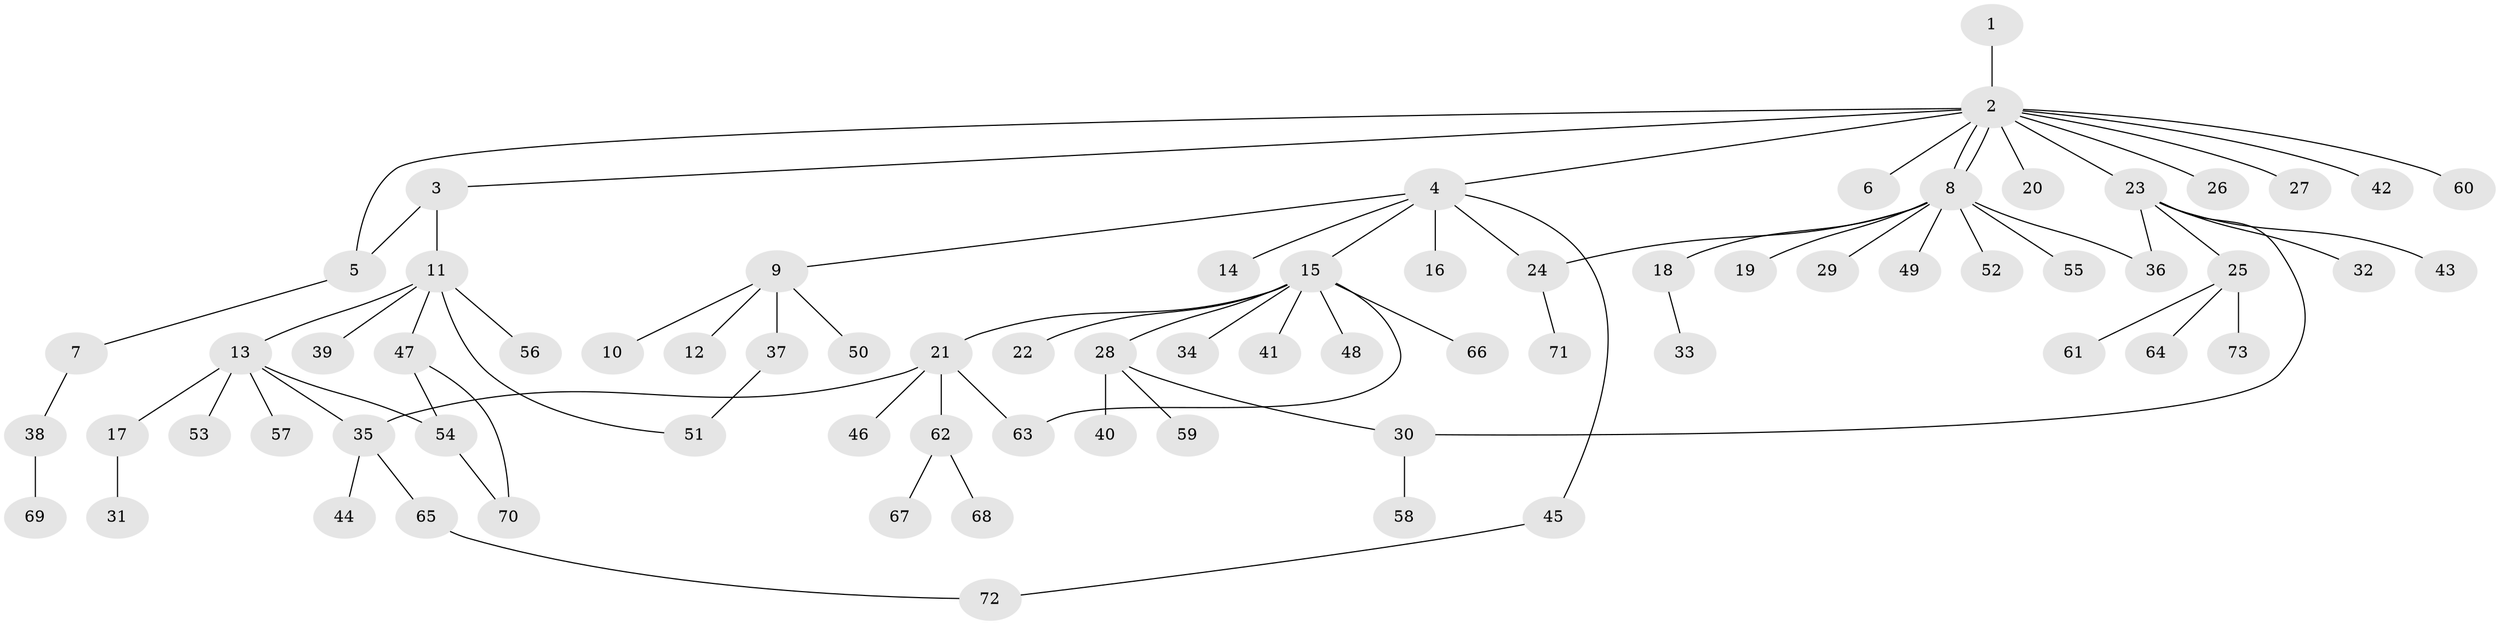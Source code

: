 // Generated by graph-tools (version 1.1) at 2025/48/03/09/25 04:48:07]
// undirected, 73 vertices, 83 edges
graph export_dot {
graph [start="1"]
  node [color=gray90,style=filled];
  1;
  2;
  3;
  4;
  5;
  6;
  7;
  8;
  9;
  10;
  11;
  12;
  13;
  14;
  15;
  16;
  17;
  18;
  19;
  20;
  21;
  22;
  23;
  24;
  25;
  26;
  27;
  28;
  29;
  30;
  31;
  32;
  33;
  34;
  35;
  36;
  37;
  38;
  39;
  40;
  41;
  42;
  43;
  44;
  45;
  46;
  47;
  48;
  49;
  50;
  51;
  52;
  53;
  54;
  55;
  56;
  57;
  58;
  59;
  60;
  61;
  62;
  63;
  64;
  65;
  66;
  67;
  68;
  69;
  70;
  71;
  72;
  73;
  1 -- 2;
  2 -- 3;
  2 -- 4;
  2 -- 5;
  2 -- 6;
  2 -- 8;
  2 -- 8;
  2 -- 20;
  2 -- 23;
  2 -- 26;
  2 -- 27;
  2 -- 42;
  2 -- 60;
  3 -- 5;
  3 -- 11;
  4 -- 9;
  4 -- 14;
  4 -- 15;
  4 -- 16;
  4 -- 24;
  4 -- 45;
  5 -- 7;
  7 -- 38;
  8 -- 18;
  8 -- 19;
  8 -- 24;
  8 -- 29;
  8 -- 36;
  8 -- 49;
  8 -- 52;
  8 -- 55;
  9 -- 10;
  9 -- 12;
  9 -- 37;
  9 -- 50;
  11 -- 13;
  11 -- 39;
  11 -- 47;
  11 -- 51;
  11 -- 56;
  13 -- 17;
  13 -- 35;
  13 -- 53;
  13 -- 54;
  13 -- 57;
  15 -- 21;
  15 -- 22;
  15 -- 28;
  15 -- 34;
  15 -- 41;
  15 -- 48;
  15 -- 63;
  15 -- 66;
  17 -- 31;
  18 -- 33;
  21 -- 35;
  21 -- 46;
  21 -- 62;
  21 -- 63;
  23 -- 25;
  23 -- 30;
  23 -- 32;
  23 -- 36;
  23 -- 43;
  24 -- 71;
  25 -- 61;
  25 -- 64;
  25 -- 73;
  28 -- 30;
  28 -- 40;
  28 -- 59;
  30 -- 58;
  35 -- 44;
  35 -- 65;
  37 -- 51;
  38 -- 69;
  45 -- 72;
  47 -- 54;
  47 -- 70;
  54 -- 70;
  62 -- 67;
  62 -- 68;
  65 -- 72;
}
